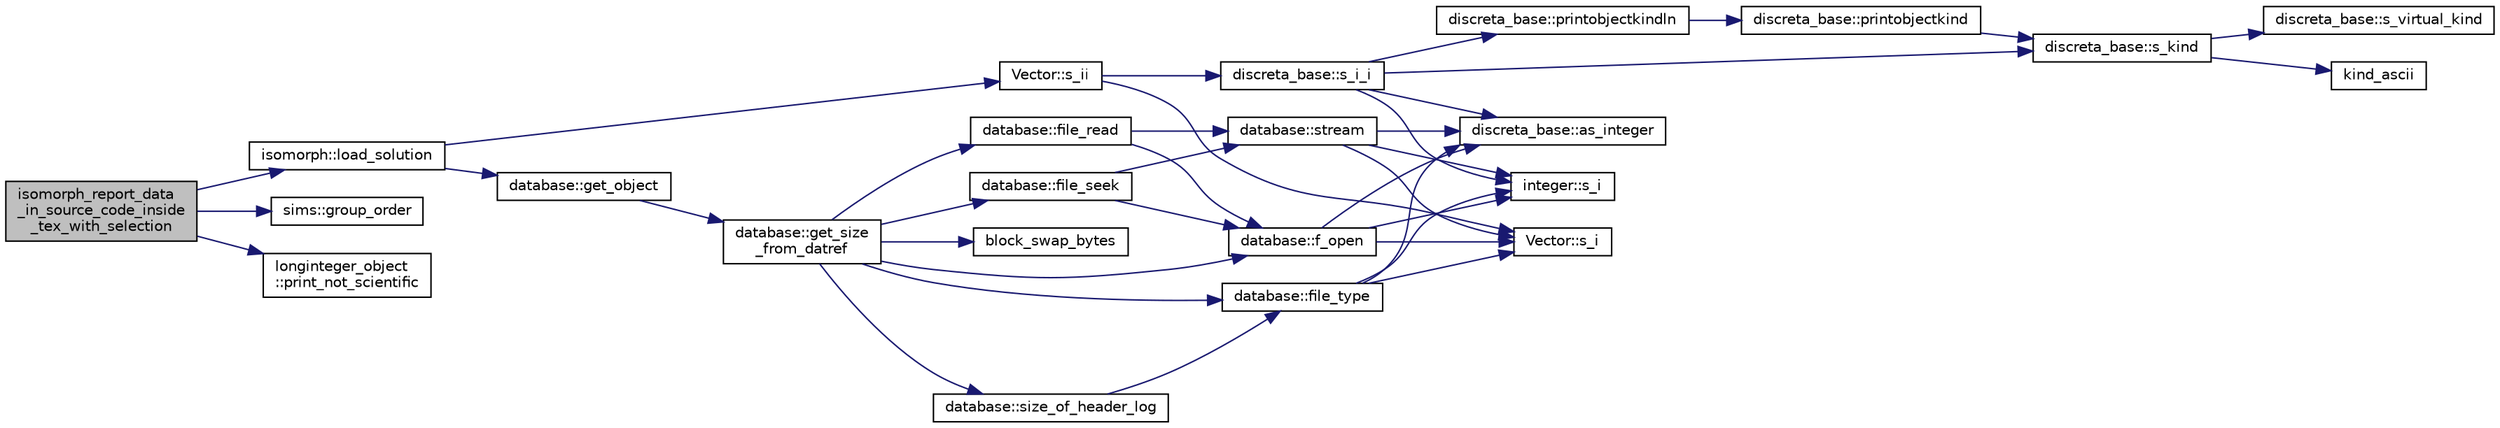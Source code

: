 digraph "isomorph_report_data_in_source_code_inside_tex_with_selection"
{
  edge [fontname="Helvetica",fontsize="10",labelfontname="Helvetica",labelfontsize="10"];
  node [fontname="Helvetica",fontsize="10",shape=record];
  rankdir="LR";
  Node7037 [label="isomorph_report_data\l_in_source_code_inside\l_tex_with_selection",height=0.2,width=0.4,color="black", fillcolor="grey75", style="filled", fontcolor="black"];
  Node7037 -> Node7038 [color="midnightblue",fontsize="10",style="solid",fontname="Helvetica"];
  Node7038 [label="isomorph::load_solution",height=0.2,width=0.4,color="black", fillcolor="white", style="filled",URL="$d3/d5f/classisomorph.html#a18df8e5d8ba2c2fe7c6d59a2d42768a5"];
  Node7038 -> Node7039 [color="midnightblue",fontsize="10",style="solid",fontname="Helvetica"];
  Node7039 [label="database::get_object",height=0.2,width=0.4,color="black", fillcolor="white", style="filled",URL="$db/d72/classdatabase.html#a2f58ec1301addabc2fb6544038e108c6"];
  Node7039 -> Node7040 [color="midnightblue",fontsize="10",style="solid",fontname="Helvetica"];
  Node7040 [label="database::get_size\l_from_datref",height=0.2,width=0.4,color="black", fillcolor="white", style="filled",URL="$db/d72/classdatabase.html#ae71e4c19b07a2d67682fbd4b069e9a7e"];
  Node7040 -> Node7041 [color="midnightblue",fontsize="10",style="solid",fontname="Helvetica"];
  Node7041 [label="database::f_open",height=0.2,width=0.4,color="black", fillcolor="white", style="filled",URL="$db/d72/classdatabase.html#a2cac52c70b09d1a6771bddab2220b3e7"];
  Node7041 -> Node7042 [color="midnightblue",fontsize="10",style="solid",fontname="Helvetica"];
  Node7042 [label="Vector::s_i",height=0.2,width=0.4,color="black", fillcolor="white", style="filled",URL="$d5/db2/class_vector.html#a1c4fe1752523df8119f70dd550244871"];
  Node7041 -> Node7043 [color="midnightblue",fontsize="10",style="solid",fontname="Helvetica"];
  Node7043 [label="discreta_base::as_integer",height=0.2,width=0.4,color="black", fillcolor="white", style="filled",URL="$d7/d71/classdiscreta__base.html#a00d7691eaf874fd283d942692fe8dd26"];
  Node7041 -> Node7044 [color="midnightblue",fontsize="10",style="solid",fontname="Helvetica"];
  Node7044 [label="integer::s_i",height=0.2,width=0.4,color="black", fillcolor="white", style="filled",URL="$d0/de5/classinteger.html#adf28e9f94d4c844adaa950deeb80b904"];
  Node7040 -> Node7045 [color="midnightblue",fontsize="10",style="solid",fontname="Helvetica"];
  Node7045 [label="database::file_type",height=0.2,width=0.4,color="black", fillcolor="white", style="filled",URL="$db/d72/classdatabase.html#a9dce80d625548b03b8317641b674cd9b"];
  Node7045 -> Node7042 [color="midnightblue",fontsize="10",style="solid",fontname="Helvetica"];
  Node7045 -> Node7043 [color="midnightblue",fontsize="10",style="solid",fontname="Helvetica"];
  Node7045 -> Node7044 [color="midnightblue",fontsize="10",style="solid",fontname="Helvetica"];
  Node7040 -> Node7046 [color="midnightblue",fontsize="10",style="solid",fontname="Helvetica"];
  Node7046 [label="database::file_seek",height=0.2,width=0.4,color="black", fillcolor="white", style="filled",URL="$db/d72/classdatabase.html#a67ff377651f4ac089241ebff60e17ed6"];
  Node7046 -> Node7041 [color="midnightblue",fontsize="10",style="solid",fontname="Helvetica"];
  Node7046 -> Node7047 [color="midnightblue",fontsize="10",style="solid",fontname="Helvetica"];
  Node7047 [label="database::stream",height=0.2,width=0.4,color="black", fillcolor="white", style="filled",URL="$db/d72/classdatabase.html#a8b91f87e7cd92b8207cbc48edde9d69e"];
  Node7047 -> Node7042 [color="midnightblue",fontsize="10",style="solid",fontname="Helvetica"];
  Node7047 -> Node7043 [color="midnightblue",fontsize="10",style="solid",fontname="Helvetica"];
  Node7047 -> Node7044 [color="midnightblue",fontsize="10",style="solid",fontname="Helvetica"];
  Node7040 -> Node7048 [color="midnightblue",fontsize="10",style="solid",fontname="Helvetica"];
  Node7048 [label="database::size_of_header_log",height=0.2,width=0.4,color="black", fillcolor="white", style="filled",URL="$db/d72/classdatabase.html#a2ed2d1231bc36e5267f6a8bac422738d"];
  Node7048 -> Node7045 [color="midnightblue",fontsize="10",style="solid",fontname="Helvetica"];
  Node7040 -> Node7049 [color="midnightblue",fontsize="10",style="solid",fontname="Helvetica"];
  Node7049 [label="database::file_read",height=0.2,width=0.4,color="black", fillcolor="white", style="filled",URL="$db/d72/classdatabase.html#ac743549af82d694be57c5a120987ed37"];
  Node7049 -> Node7041 [color="midnightblue",fontsize="10",style="solid",fontname="Helvetica"];
  Node7049 -> Node7047 [color="midnightblue",fontsize="10",style="solid",fontname="Helvetica"];
  Node7040 -> Node7050 [color="midnightblue",fontsize="10",style="solid",fontname="Helvetica"];
  Node7050 [label="block_swap_bytes",height=0.2,width=0.4,color="black", fillcolor="white", style="filled",URL="$d5/db4/io__and__os_8h.html#a55c0738dadea7a508621f4af1e9ff8f3"];
  Node7038 -> Node7051 [color="midnightblue",fontsize="10",style="solid",fontname="Helvetica"];
  Node7051 [label="Vector::s_ii",height=0.2,width=0.4,color="black", fillcolor="white", style="filled",URL="$d5/db2/class_vector.html#a75d4942cc7b9794717b4846c10520db8"];
  Node7051 -> Node7042 [color="midnightblue",fontsize="10",style="solid",fontname="Helvetica"];
  Node7051 -> Node7052 [color="midnightblue",fontsize="10",style="solid",fontname="Helvetica"];
  Node7052 [label="discreta_base::s_i_i",height=0.2,width=0.4,color="black", fillcolor="white", style="filled",URL="$d7/d71/classdiscreta__base.html#aadb92c01fbe69b3034b0214b33fbc735"];
  Node7052 -> Node7053 [color="midnightblue",fontsize="10",style="solid",fontname="Helvetica"];
  Node7053 [label="discreta_base::s_kind",height=0.2,width=0.4,color="black", fillcolor="white", style="filled",URL="$d7/d71/classdiscreta__base.html#a8a830025c74adbbc3362418a7c2ba157"];
  Node7053 -> Node7054 [color="midnightblue",fontsize="10",style="solid",fontname="Helvetica"];
  Node7054 [label="discreta_base::s_virtual_kind",height=0.2,width=0.4,color="black", fillcolor="white", style="filled",URL="$d7/d71/classdiscreta__base.html#a52778a6d6943a468be083d0785d418fb"];
  Node7053 -> Node7055 [color="midnightblue",fontsize="10",style="solid",fontname="Helvetica"];
  Node7055 [label="kind_ascii",height=0.2,width=0.4,color="black", fillcolor="white", style="filled",URL="$d9/d60/discreta_8h.html#ad0ce825a9f29bc6cec27e1b64cfe27bf"];
  Node7052 -> Node7056 [color="midnightblue",fontsize="10",style="solid",fontname="Helvetica"];
  Node7056 [label="discreta_base::printobjectkindln",height=0.2,width=0.4,color="black", fillcolor="white", style="filled",URL="$d7/d71/classdiscreta__base.html#a677ccc8f392ebedde05e453f8cf59559"];
  Node7056 -> Node7057 [color="midnightblue",fontsize="10",style="solid",fontname="Helvetica"];
  Node7057 [label="discreta_base::printobjectkind",height=0.2,width=0.4,color="black", fillcolor="white", style="filled",URL="$d7/d71/classdiscreta__base.html#aa75a1314aa706909b029664944904231"];
  Node7057 -> Node7053 [color="midnightblue",fontsize="10",style="solid",fontname="Helvetica"];
  Node7052 -> Node7043 [color="midnightblue",fontsize="10",style="solid",fontname="Helvetica"];
  Node7052 -> Node7044 [color="midnightblue",fontsize="10",style="solid",fontname="Helvetica"];
  Node7037 -> Node7058 [color="midnightblue",fontsize="10",style="solid",fontname="Helvetica"];
  Node7058 [label="sims::group_order",height=0.2,width=0.4,color="black", fillcolor="white", style="filled",URL="$d9/df3/classsims.html#aa442445175656570fa35febbe790efad"];
  Node7037 -> Node7059 [color="midnightblue",fontsize="10",style="solid",fontname="Helvetica"];
  Node7059 [label="longinteger_object\l::print_not_scientific",height=0.2,width=0.4,color="black", fillcolor="white", style="filled",URL="$dd/d7e/classlonginteger__object.html#ab80ea5c103cf97de662da3f1c79b2dd4"];
}
